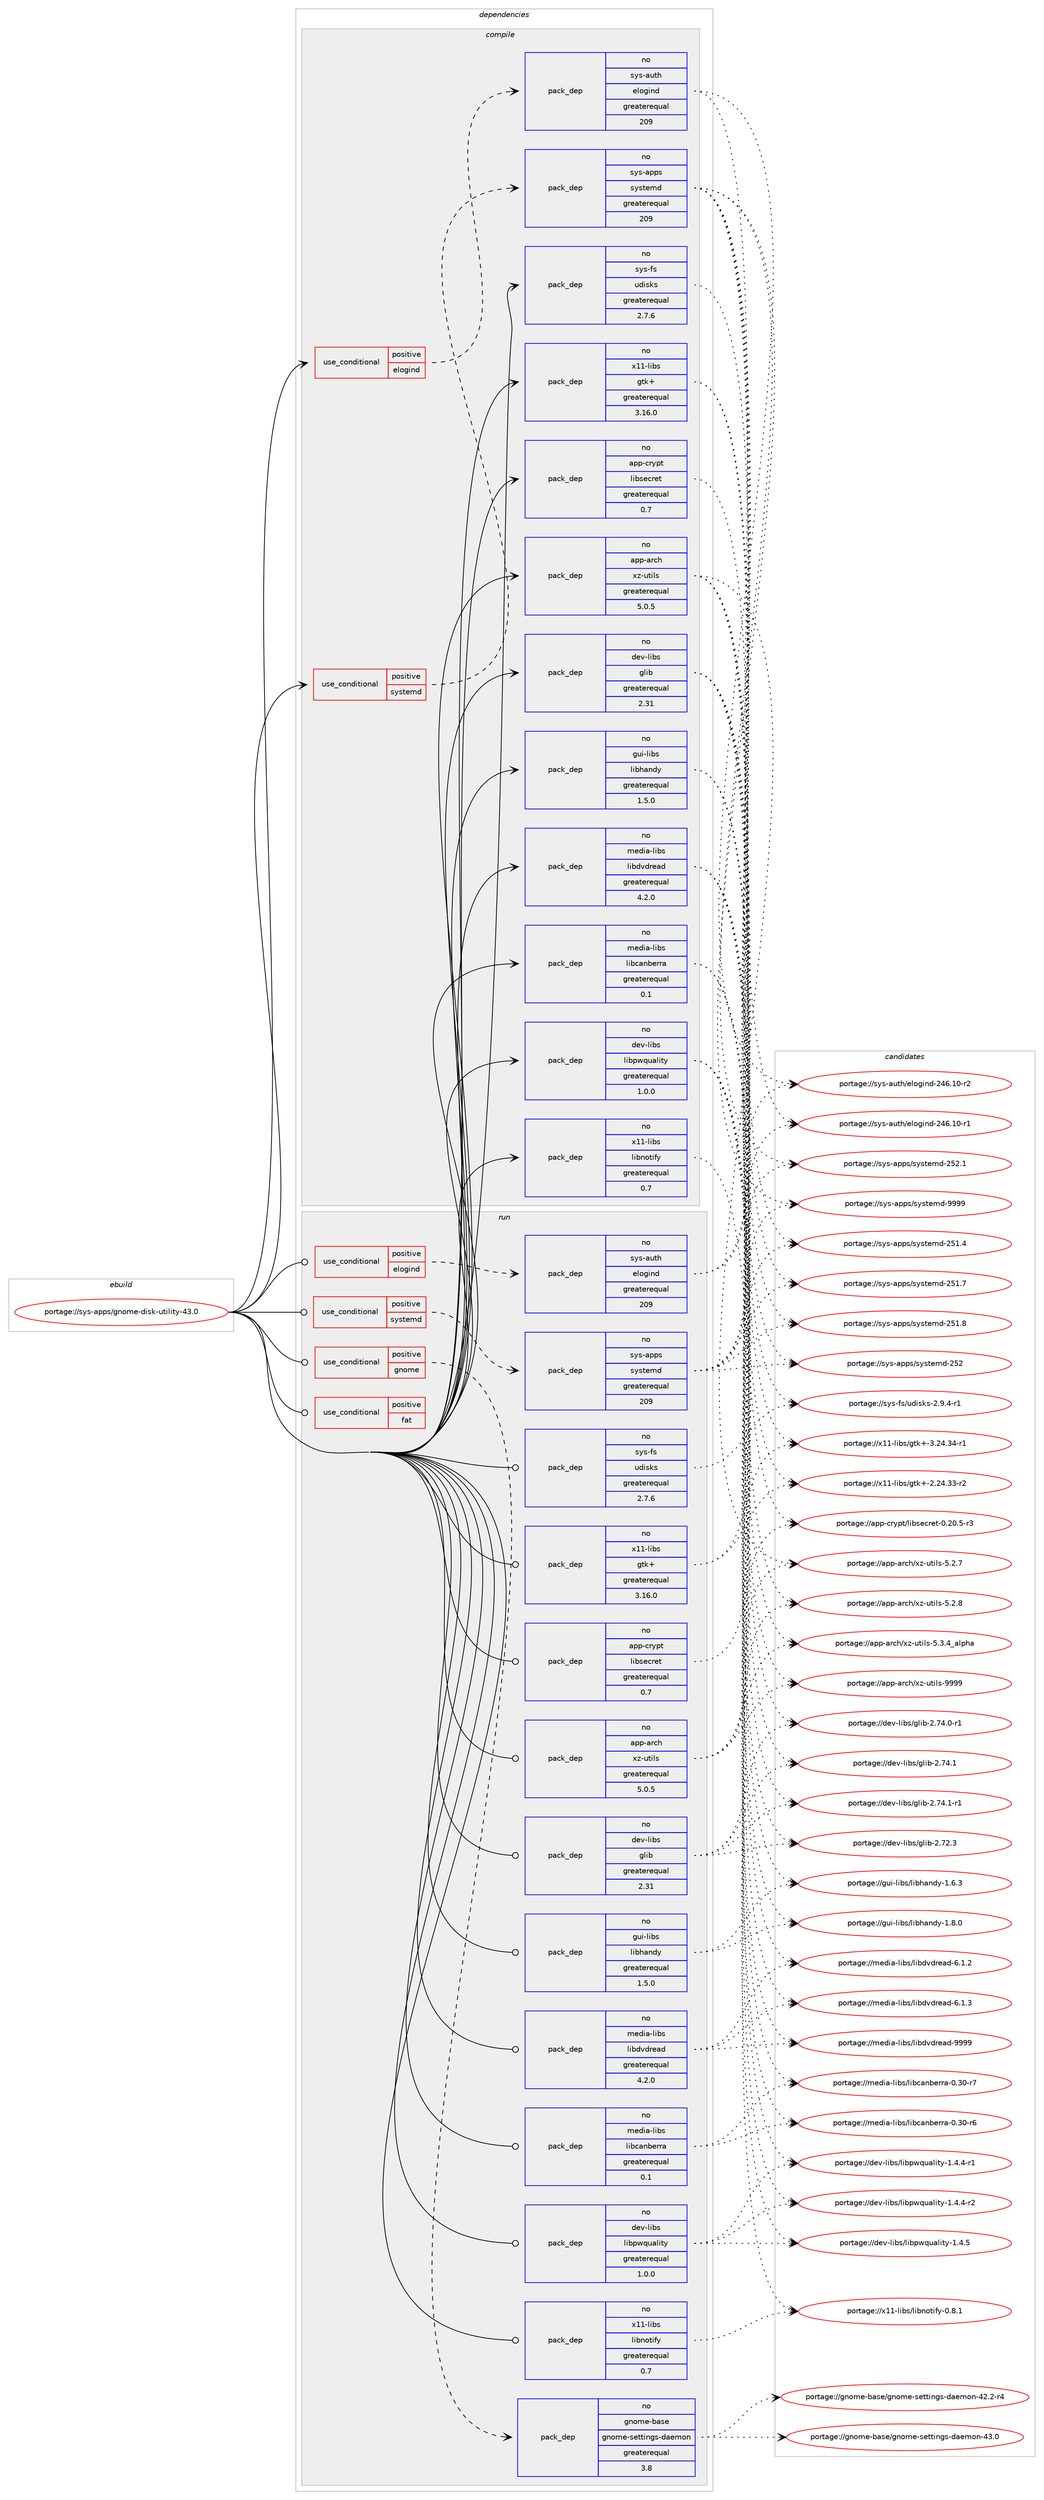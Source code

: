 digraph prolog {

# *************
# Graph options
# *************

newrank=true;
concentrate=true;
compound=true;
graph [rankdir=LR,fontname=Helvetica,fontsize=10,ranksep=1.5];#, ranksep=2.5, nodesep=0.2];
edge  [arrowhead=vee];
node  [fontname=Helvetica,fontsize=10];

# **********
# The ebuild
# **********

subgraph cluster_leftcol {
color=gray;
rank=same;
label=<<i>ebuild</i>>;
id [label="portage://sys-apps/gnome-disk-utility-43.0", color=red, width=4, href="../sys-apps/gnome-disk-utility-43.0.svg"];
}

# ****************
# The dependencies
# ****************

subgraph cluster_midcol {
color=gray;
label=<<i>dependencies</i>>;
subgraph cluster_compile {
fillcolor="#eeeeee";
style=filled;
label=<<i>compile</i>>;
subgraph cond94 {
dependency1185 [label=<<TABLE BORDER="0" CELLBORDER="1" CELLSPACING="0" CELLPADDING="4"><TR><TD ROWSPAN="3" CELLPADDING="10">use_conditional</TD></TR><TR><TD>positive</TD></TR><TR><TD>elogind</TD></TR></TABLE>>, shape=none, color=red];
subgraph pack1092 {
dependency1186 [label=<<TABLE BORDER="0" CELLBORDER="1" CELLSPACING="0" CELLPADDING="4" WIDTH="220"><TR><TD ROWSPAN="6" CELLPADDING="30">pack_dep</TD></TR><TR><TD WIDTH="110">no</TD></TR><TR><TD>sys-auth</TD></TR><TR><TD>elogind</TD></TR><TR><TD>greaterequal</TD></TR><TR><TD>209</TD></TR></TABLE>>, shape=none, color=blue];
}
dependency1185:e -> dependency1186:w [weight=20,style="dashed",arrowhead="vee"];
}
id:e -> dependency1185:w [weight=20,style="solid",arrowhead="vee"];
subgraph cond95 {
dependency1187 [label=<<TABLE BORDER="0" CELLBORDER="1" CELLSPACING="0" CELLPADDING="4"><TR><TD ROWSPAN="3" CELLPADDING="10">use_conditional</TD></TR><TR><TD>positive</TD></TR><TR><TD>systemd</TD></TR></TABLE>>, shape=none, color=red];
subgraph pack1093 {
dependency1188 [label=<<TABLE BORDER="0" CELLBORDER="1" CELLSPACING="0" CELLPADDING="4" WIDTH="220"><TR><TD ROWSPAN="6" CELLPADDING="30">pack_dep</TD></TR><TR><TD WIDTH="110">no</TD></TR><TR><TD>sys-apps</TD></TR><TR><TD>systemd</TD></TR><TR><TD>greaterequal</TD></TR><TR><TD>209</TD></TR></TABLE>>, shape=none, color=blue];
}
dependency1187:e -> dependency1188:w [weight=20,style="dashed",arrowhead="vee"];
}
id:e -> dependency1187:w [weight=20,style="solid",arrowhead="vee"];
subgraph pack1094 {
dependency1189 [label=<<TABLE BORDER="0" CELLBORDER="1" CELLSPACING="0" CELLPADDING="4" WIDTH="220"><TR><TD ROWSPAN="6" CELLPADDING="30">pack_dep</TD></TR><TR><TD WIDTH="110">no</TD></TR><TR><TD>app-arch</TD></TR><TR><TD>xz-utils</TD></TR><TR><TD>greaterequal</TD></TR><TR><TD>5.0.5</TD></TR></TABLE>>, shape=none, color=blue];
}
id:e -> dependency1189:w [weight=20,style="solid",arrowhead="vee"];
subgraph pack1095 {
dependency1190 [label=<<TABLE BORDER="0" CELLBORDER="1" CELLSPACING="0" CELLPADDING="4" WIDTH="220"><TR><TD ROWSPAN="6" CELLPADDING="30">pack_dep</TD></TR><TR><TD WIDTH="110">no</TD></TR><TR><TD>app-crypt</TD></TR><TR><TD>libsecret</TD></TR><TR><TD>greaterequal</TD></TR><TR><TD>0.7</TD></TR></TABLE>>, shape=none, color=blue];
}
id:e -> dependency1190:w [weight=20,style="solid",arrowhead="vee"];
subgraph pack1096 {
dependency1191 [label=<<TABLE BORDER="0" CELLBORDER="1" CELLSPACING="0" CELLPADDING="4" WIDTH="220"><TR><TD ROWSPAN="6" CELLPADDING="30">pack_dep</TD></TR><TR><TD WIDTH="110">no</TD></TR><TR><TD>dev-libs</TD></TR><TR><TD>glib</TD></TR><TR><TD>greaterequal</TD></TR><TR><TD>2.31</TD></TR></TABLE>>, shape=none, color=blue];
}
id:e -> dependency1191:w [weight=20,style="solid",arrowhead="vee"];
subgraph pack1097 {
dependency1192 [label=<<TABLE BORDER="0" CELLBORDER="1" CELLSPACING="0" CELLPADDING="4" WIDTH="220"><TR><TD ROWSPAN="6" CELLPADDING="30">pack_dep</TD></TR><TR><TD WIDTH="110">no</TD></TR><TR><TD>dev-libs</TD></TR><TR><TD>libpwquality</TD></TR><TR><TD>greaterequal</TD></TR><TR><TD>1.0.0</TD></TR></TABLE>>, shape=none, color=blue];
}
id:e -> dependency1192:w [weight=20,style="solid",arrowhead="vee"];
subgraph pack1098 {
dependency1193 [label=<<TABLE BORDER="0" CELLBORDER="1" CELLSPACING="0" CELLPADDING="4" WIDTH="220"><TR><TD ROWSPAN="6" CELLPADDING="30">pack_dep</TD></TR><TR><TD WIDTH="110">no</TD></TR><TR><TD>gui-libs</TD></TR><TR><TD>libhandy</TD></TR><TR><TD>greaterequal</TD></TR><TR><TD>1.5.0</TD></TR></TABLE>>, shape=none, color=blue];
}
id:e -> dependency1193:w [weight=20,style="solid",arrowhead="vee"];
subgraph pack1099 {
dependency1194 [label=<<TABLE BORDER="0" CELLBORDER="1" CELLSPACING="0" CELLPADDING="4" WIDTH="220"><TR><TD ROWSPAN="6" CELLPADDING="30">pack_dep</TD></TR><TR><TD WIDTH="110">no</TD></TR><TR><TD>media-libs</TD></TR><TR><TD>libcanberra</TD></TR><TR><TD>greaterequal</TD></TR><TR><TD>0.1</TD></TR></TABLE>>, shape=none, color=blue];
}
id:e -> dependency1194:w [weight=20,style="solid",arrowhead="vee"];
subgraph pack1100 {
dependency1195 [label=<<TABLE BORDER="0" CELLBORDER="1" CELLSPACING="0" CELLPADDING="4" WIDTH="220"><TR><TD ROWSPAN="6" CELLPADDING="30">pack_dep</TD></TR><TR><TD WIDTH="110">no</TD></TR><TR><TD>media-libs</TD></TR><TR><TD>libdvdread</TD></TR><TR><TD>greaterequal</TD></TR><TR><TD>4.2.0</TD></TR></TABLE>>, shape=none, color=blue];
}
id:e -> dependency1195:w [weight=20,style="solid",arrowhead="vee"];
subgraph pack1101 {
dependency1196 [label=<<TABLE BORDER="0" CELLBORDER="1" CELLSPACING="0" CELLPADDING="4" WIDTH="220"><TR><TD ROWSPAN="6" CELLPADDING="30">pack_dep</TD></TR><TR><TD WIDTH="110">no</TD></TR><TR><TD>sys-fs</TD></TR><TR><TD>udisks</TD></TR><TR><TD>greaterequal</TD></TR><TR><TD>2.7.6</TD></TR></TABLE>>, shape=none, color=blue];
}
id:e -> dependency1196:w [weight=20,style="solid",arrowhead="vee"];
subgraph pack1102 {
dependency1197 [label=<<TABLE BORDER="0" CELLBORDER="1" CELLSPACING="0" CELLPADDING="4" WIDTH="220"><TR><TD ROWSPAN="6" CELLPADDING="30">pack_dep</TD></TR><TR><TD WIDTH="110">no</TD></TR><TR><TD>x11-libs</TD></TR><TR><TD>gtk+</TD></TR><TR><TD>greaterequal</TD></TR><TR><TD>3.16.0</TD></TR></TABLE>>, shape=none, color=blue];
}
id:e -> dependency1197:w [weight=20,style="solid",arrowhead="vee"];
subgraph pack1103 {
dependency1198 [label=<<TABLE BORDER="0" CELLBORDER="1" CELLSPACING="0" CELLPADDING="4" WIDTH="220"><TR><TD ROWSPAN="6" CELLPADDING="30">pack_dep</TD></TR><TR><TD WIDTH="110">no</TD></TR><TR><TD>x11-libs</TD></TR><TR><TD>libnotify</TD></TR><TR><TD>greaterequal</TD></TR><TR><TD>0.7</TD></TR></TABLE>>, shape=none, color=blue];
}
id:e -> dependency1198:w [weight=20,style="solid",arrowhead="vee"];
}
subgraph cluster_compileandrun {
fillcolor="#eeeeee";
style=filled;
label=<<i>compile and run</i>>;
}
subgraph cluster_run {
fillcolor="#eeeeee";
style=filled;
label=<<i>run</i>>;
subgraph cond96 {
dependency1199 [label=<<TABLE BORDER="0" CELLBORDER="1" CELLSPACING="0" CELLPADDING="4"><TR><TD ROWSPAN="3" CELLPADDING="10">use_conditional</TD></TR><TR><TD>positive</TD></TR><TR><TD>elogind</TD></TR></TABLE>>, shape=none, color=red];
subgraph pack1104 {
dependency1200 [label=<<TABLE BORDER="0" CELLBORDER="1" CELLSPACING="0" CELLPADDING="4" WIDTH="220"><TR><TD ROWSPAN="6" CELLPADDING="30">pack_dep</TD></TR><TR><TD WIDTH="110">no</TD></TR><TR><TD>sys-auth</TD></TR><TR><TD>elogind</TD></TR><TR><TD>greaterequal</TD></TR><TR><TD>209</TD></TR></TABLE>>, shape=none, color=blue];
}
dependency1199:e -> dependency1200:w [weight=20,style="dashed",arrowhead="vee"];
}
id:e -> dependency1199:w [weight=20,style="solid",arrowhead="odot"];
subgraph cond97 {
dependency1201 [label=<<TABLE BORDER="0" CELLBORDER="1" CELLSPACING="0" CELLPADDING="4"><TR><TD ROWSPAN="3" CELLPADDING="10">use_conditional</TD></TR><TR><TD>positive</TD></TR><TR><TD>fat</TD></TR></TABLE>>, shape=none, color=red];
# *** BEGIN UNKNOWN DEPENDENCY TYPE (TODO) ***
# dependency1201 -> package_dependency(portage://sys-apps/gnome-disk-utility-43.0,run,no,sys-fs,dosfstools,none,[,,],[],[])
# *** END UNKNOWN DEPENDENCY TYPE (TODO) ***

}
id:e -> dependency1201:w [weight=20,style="solid",arrowhead="odot"];
subgraph cond98 {
dependency1202 [label=<<TABLE BORDER="0" CELLBORDER="1" CELLSPACING="0" CELLPADDING="4"><TR><TD ROWSPAN="3" CELLPADDING="10">use_conditional</TD></TR><TR><TD>positive</TD></TR><TR><TD>gnome</TD></TR></TABLE>>, shape=none, color=red];
subgraph pack1105 {
dependency1203 [label=<<TABLE BORDER="0" CELLBORDER="1" CELLSPACING="0" CELLPADDING="4" WIDTH="220"><TR><TD ROWSPAN="6" CELLPADDING="30">pack_dep</TD></TR><TR><TD WIDTH="110">no</TD></TR><TR><TD>gnome-base</TD></TR><TR><TD>gnome-settings-daemon</TD></TR><TR><TD>greaterequal</TD></TR><TR><TD>3.8</TD></TR></TABLE>>, shape=none, color=blue];
}
dependency1202:e -> dependency1203:w [weight=20,style="dashed",arrowhead="vee"];
}
id:e -> dependency1202:w [weight=20,style="solid",arrowhead="odot"];
subgraph cond99 {
dependency1204 [label=<<TABLE BORDER="0" CELLBORDER="1" CELLSPACING="0" CELLPADDING="4"><TR><TD ROWSPAN="3" CELLPADDING="10">use_conditional</TD></TR><TR><TD>positive</TD></TR><TR><TD>systemd</TD></TR></TABLE>>, shape=none, color=red];
subgraph pack1106 {
dependency1205 [label=<<TABLE BORDER="0" CELLBORDER="1" CELLSPACING="0" CELLPADDING="4" WIDTH="220"><TR><TD ROWSPAN="6" CELLPADDING="30">pack_dep</TD></TR><TR><TD WIDTH="110">no</TD></TR><TR><TD>sys-apps</TD></TR><TR><TD>systemd</TD></TR><TR><TD>greaterequal</TD></TR><TR><TD>209</TD></TR></TABLE>>, shape=none, color=blue];
}
dependency1204:e -> dependency1205:w [weight=20,style="dashed",arrowhead="vee"];
}
id:e -> dependency1204:w [weight=20,style="solid",arrowhead="odot"];
subgraph pack1107 {
dependency1206 [label=<<TABLE BORDER="0" CELLBORDER="1" CELLSPACING="0" CELLPADDING="4" WIDTH="220"><TR><TD ROWSPAN="6" CELLPADDING="30">pack_dep</TD></TR><TR><TD WIDTH="110">no</TD></TR><TR><TD>app-arch</TD></TR><TR><TD>xz-utils</TD></TR><TR><TD>greaterequal</TD></TR><TR><TD>5.0.5</TD></TR></TABLE>>, shape=none, color=blue];
}
id:e -> dependency1206:w [weight=20,style="solid",arrowhead="odot"];
subgraph pack1108 {
dependency1207 [label=<<TABLE BORDER="0" CELLBORDER="1" CELLSPACING="0" CELLPADDING="4" WIDTH="220"><TR><TD ROWSPAN="6" CELLPADDING="30">pack_dep</TD></TR><TR><TD WIDTH="110">no</TD></TR><TR><TD>app-crypt</TD></TR><TR><TD>libsecret</TD></TR><TR><TD>greaterequal</TD></TR><TR><TD>0.7</TD></TR></TABLE>>, shape=none, color=blue];
}
id:e -> dependency1207:w [weight=20,style="solid",arrowhead="odot"];
subgraph pack1109 {
dependency1208 [label=<<TABLE BORDER="0" CELLBORDER="1" CELLSPACING="0" CELLPADDING="4" WIDTH="220"><TR><TD ROWSPAN="6" CELLPADDING="30">pack_dep</TD></TR><TR><TD WIDTH="110">no</TD></TR><TR><TD>dev-libs</TD></TR><TR><TD>glib</TD></TR><TR><TD>greaterequal</TD></TR><TR><TD>2.31</TD></TR></TABLE>>, shape=none, color=blue];
}
id:e -> dependency1208:w [weight=20,style="solid",arrowhead="odot"];
subgraph pack1110 {
dependency1209 [label=<<TABLE BORDER="0" CELLBORDER="1" CELLSPACING="0" CELLPADDING="4" WIDTH="220"><TR><TD ROWSPAN="6" CELLPADDING="30">pack_dep</TD></TR><TR><TD WIDTH="110">no</TD></TR><TR><TD>dev-libs</TD></TR><TR><TD>libpwquality</TD></TR><TR><TD>greaterequal</TD></TR><TR><TD>1.0.0</TD></TR></TABLE>>, shape=none, color=blue];
}
id:e -> dependency1209:w [weight=20,style="solid",arrowhead="odot"];
subgraph pack1111 {
dependency1210 [label=<<TABLE BORDER="0" CELLBORDER="1" CELLSPACING="0" CELLPADDING="4" WIDTH="220"><TR><TD ROWSPAN="6" CELLPADDING="30">pack_dep</TD></TR><TR><TD WIDTH="110">no</TD></TR><TR><TD>gui-libs</TD></TR><TR><TD>libhandy</TD></TR><TR><TD>greaterequal</TD></TR><TR><TD>1.5.0</TD></TR></TABLE>>, shape=none, color=blue];
}
id:e -> dependency1210:w [weight=20,style="solid",arrowhead="odot"];
subgraph pack1112 {
dependency1211 [label=<<TABLE BORDER="0" CELLBORDER="1" CELLSPACING="0" CELLPADDING="4" WIDTH="220"><TR><TD ROWSPAN="6" CELLPADDING="30">pack_dep</TD></TR><TR><TD WIDTH="110">no</TD></TR><TR><TD>media-libs</TD></TR><TR><TD>libcanberra</TD></TR><TR><TD>greaterequal</TD></TR><TR><TD>0.1</TD></TR></TABLE>>, shape=none, color=blue];
}
id:e -> dependency1211:w [weight=20,style="solid",arrowhead="odot"];
subgraph pack1113 {
dependency1212 [label=<<TABLE BORDER="0" CELLBORDER="1" CELLSPACING="0" CELLPADDING="4" WIDTH="220"><TR><TD ROWSPAN="6" CELLPADDING="30">pack_dep</TD></TR><TR><TD WIDTH="110">no</TD></TR><TR><TD>media-libs</TD></TR><TR><TD>libdvdread</TD></TR><TR><TD>greaterequal</TD></TR><TR><TD>4.2.0</TD></TR></TABLE>>, shape=none, color=blue];
}
id:e -> dependency1212:w [weight=20,style="solid",arrowhead="odot"];
subgraph pack1114 {
dependency1213 [label=<<TABLE BORDER="0" CELLBORDER="1" CELLSPACING="0" CELLPADDING="4" WIDTH="220"><TR><TD ROWSPAN="6" CELLPADDING="30">pack_dep</TD></TR><TR><TD WIDTH="110">no</TD></TR><TR><TD>sys-fs</TD></TR><TR><TD>udisks</TD></TR><TR><TD>greaterequal</TD></TR><TR><TD>2.7.6</TD></TR></TABLE>>, shape=none, color=blue];
}
id:e -> dependency1213:w [weight=20,style="solid",arrowhead="odot"];
subgraph pack1115 {
dependency1214 [label=<<TABLE BORDER="0" CELLBORDER="1" CELLSPACING="0" CELLPADDING="4" WIDTH="220"><TR><TD ROWSPAN="6" CELLPADDING="30">pack_dep</TD></TR><TR><TD WIDTH="110">no</TD></TR><TR><TD>x11-libs</TD></TR><TR><TD>gtk+</TD></TR><TR><TD>greaterequal</TD></TR><TR><TD>3.16.0</TD></TR></TABLE>>, shape=none, color=blue];
}
id:e -> dependency1214:w [weight=20,style="solid",arrowhead="odot"];
subgraph pack1116 {
dependency1215 [label=<<TABLE BORDER="0" CELLBORDER="1" CELLSPACING="0" CELLPADDING="4" WIDTH="220"><TR><TD ROWSPAN="6" CELLPADDING="30">pack_dep</TD></TR><TR><TD WIDTH="110">no</TD></TR><TR><TD>x11-libs</TD></TR><TR><TD>libnotify</TD></TR><TR><TD>greaterequal</TD></TR><TR><TD>0.7</TD></TR></TABLE>>, shape=none, color=blue];
}
id:e -> dependency1215:w [weight=20,style="solid",arrowhead="odot"];
# *** BEGIN UNKNOWN DEPENDENCY TYPE (TODO) ***
# id -> package_dependency(portage://sys-apps/gnome-disk-utility-43.0,run,no,x11-themes,adwaita-icon-theme,none,[,,],[],[])
# *** END UNKNOWN DEPENDENCY TYPE (TODO) ***

}
}

# **************
# The candidates
# **************

subgraph cluster_choices {
rank=same;
color=gray;
label=<<i>candidates</i>>;

subgraph choice1092 {
color=black;
nodesep=1;
choice115121115459711711610447101108111103105110100455052544649484511449 [label="portage://sys-auth/elogind-246.10-r1", color=red, width=4,href="../sys-auth/elogind-246.10-r1.svg"];
choice115121115459711711610447101108111103105110100455052544649484511450 [label="portage://sys-auth/elogind-246.10-r2", color=red, width=4,href="../sys-auth/elogind-246.10-r2.svg"];
dependency1186:e -> choice115121115459711711610447101108111103105110100455052544649484511449:w [style=dotted,weight="100"];
dependency1186:e -> choice115121115459711711610447101108111103105110100455052544649484511450:w [style=dotted,weight="100"];
}
subgraph choice1093 {
color=black;
nodesep=1;
choice115121115459711211211547115121115116101109100455053494652 [label="portage://sys-apps/systemd-251.4", color=red, width=4,href="../sys-apps/systemd-251.4.svg"];
choice115121115459711211211547115121115116101109100455053494655 [label="portage://sys-apps/systemd-251.7", color=red, width=4,href="../sys-apps/systemd-251.7.svg"];
choice115121115459711211211547115121115116101109100455053494656 [label="portage://sys-apps/systemd-251.8", color=red, width=4,href="../sys-apps/systemd-251.8.svg"];
choice11512111545971121121154711512111511610110910045505350 [label="portage://sys-apps/systemd-252", color=red, width=4,href="../sys-apps/systemd-252.svg"];
choice115121115459711211211547115121115116101109100455053504649 [label="portage://sys-apps/systemd-252.1", color=red, width=4,href="../sys-apps/systemd-252.1.svg"];
choice1151211154597112112115471151211151161011091004557575757 [label="portage://sys-apps/systemd-9999", color=red, width=4,href="../sys-apps/systemd-9999.svg"];
dependency1188:e -> choice115121115459711211211547115121115116101109100455053494652:w [style=dotted,weight="100"];
dependency1188:e -> choice115121115459711211211547115121115116101109100455053494655:w [style=dotted,weight="100"];
dependency1188:e -> choice115121115459711211211547115121115116101109100455053494656:w [style=dotted,weight="100"];
dependency1188:e -> choice11512111545971121121154711512111511610110910045505350:w [style=dotted,weight="100"];
dependency1188:e -> choice115121115459711211211547115121115116101109100455053504649:w [style=dotted,weight="100"];
dependency1188:e -> choice1151211154597112112115471151211151161011091004557575757:w [style=dotted,weight="100"];
}
subgraph choice1094 {
color=black;
nodesep=1;
choice971121124597114991044712012245117116105108115455346504655 [label="portage://app-arch/xz-utils-5.2.7", color=red, width=4,href="../app-arch/xz-utils-5.2.7.svg"];
choice971121124597114991044712012245117116105108115455346504656 [label="portage://app-arch/xz-utils-5.2.8", color=red, width=4,href="../app-arch/xz-utils-5.2.8.svg"];
choice971121124597114991044712012245117116105108115455346514652959710811210497 [label="portage://app-arch/xz-utils-5.3.4_alpha", color=red, width=4,href="../app-arch/xz-utils-5.3.4_alpha.svg"];
choice9711211245971149910447120122451171161051081154557575757 [label="portage://app-arch/xz-utils-9999", color=red, width=4,href="../app-arch/xz-utils-9999.svg"];
dependency1189:e -> choice971121124597114991044712012245117116105108115455346504655:w [style=dotted,weight="100"];
dependency1189:e -> choice971121124597114991044712012245117116105108115455346504656:w [style=dotted,weight="100"];
dependency1189:e -> choice971121124597114991044712012245117116105108115455346514652959710811210497:w [style=dotted,weight="100"];
dependency1189:e -> choice9711211245971149910447120122451171161051081154557575757:w [style=dotted,weight="100"];
}
subgraph choice1095 {
color=black;
nodesep=1;
choice971121124599114121112116471081059811510199114101116454846504846534511451 [label="portage://app-crypt/libsecret-0.20.5-r3", color=red, width=4,href="../app-crypt/libsecret-0.20.5-r3.svg"];
dependency1190:e -> choice971121124599114121112116471081059811510199114101116454846504846534511451:w [style=dotted,weight="100"];
}
subgraph choice1096 {
color=black;
nodesep=1;
choice1001011184510810598115471031081059845504655504651 [label="portage://dev-libs/glib-2.72.3", color=red, width=4,href="../dev-libs/glib-2.72.3.svg"];
choice10010111845108105981154710310810598455046555246484511449 [label="portage://dev-libs/glib-2.74.0-r1", color=red, width=4,href="../dev-libs/glib-2.74.0-r1.svg"];
choice1001011184510810598115471031081059845504655524649 [label="portage://dev-libs/glib-2.74.1", color=red, width=4,href="../dev-libs/glib-2.74.1.svg"];
choice10010111845108105981154710310810598455046555246494511449 [label="portage://dev-libs/glib-2.74.1-r1", color=red, width=4,href="../dev-libs/glib-2.74.1-r1.svg"];
dependency1191:e -> choice1001011184510810598115471031081059845504655504651:w [style=dotted,weight="100"];
dependency1191:e -> choice10010111845108105981154710310810598455046555246484511449:w [style=dotted,weight="100"];
dependency1191:e -> choice1001011184510810598115471031081059845504655524649:w [style=dotted,weight="100"];
dependency1191:e -> choice10010111845108105981154710310810598455046555246494511449:w [style=dotted,weight="100"];
}
subgraph choice1097 {
color=black;
nodesep=1;
choice10010111845108105981154710810598112119113117971081051161214549465246524511449 [label="portage://dev-libs/libpwquality-1.4.4-r1", color=red, width=4,href="../dev-libs/libpwquality-1.4.4-r1.svg"];
choice10010111845108105981154710810598112119113117971081051161214549465246524511450 [label="portage://dev-libs/libpwquality-1.4.4-r2", color=red, width=4,href="../dev-libs/libpwquality-1.4.4-r2.svg"];
choice1001011184510810598115471081059811211911311797108105116121454946524653 [label="portage://dev-libs/libpwquality-1.4.5", color=red, width=4,href="../dev-libs/libpwquality-1.4.5.svg"];
dependency1192:e -> choice10010111845108105981154710810598112119113117971081051161214549465246524511449:w [style=dotted,weight="100"];
dependency1192:e -> choice10010111845108105981154710810598112119113117971081051161214549465246524511450:w [style=dotted,weight="100"];
dependency1192:e -> choice1001011184510810598115471081059811211911311797108105116121454946524653:w [style=dotted,weight="100"];
}
subgraph choice1098 {
color=black;
nodesep=1;
choice1031171054510810598115471081059810497110100121454946544651 [label="portage://gui-libs/libhandy-1.6.3", color=red, width=4,href="../gui-libs/libhandy-1.6.3.svg"];
choice1031171054510810598115471081059810497110100121454946564648 [label="portage://gui-libs/libhandy-1.8.0", color=red, width=4,href="../gui-libs/libhandy-1.8.0.svg"];
dependency1193:e -> choice1031171054510810598115471081059810497110100121454946544651:w [style=dotted,weight="100"];
dependency1193:e -> choice1031171054510810598115471081059810497110100121454946564648:w [style=dotted,weight="100"];
}
subgraph choice1099 {
color=black;
nodesep=1;
choice10910110010597451081059811547108105989997110981011141149745484651484511454 [label="portage://media-libs/libcanberra-0.30-r6", color=red, width=4,href="../media-libs/libcanberra-0.30-r6.svg"];
choice10910110010597451081059811547108105989997110981011141149745484651484511455 [label="portage://media-libs/libcanberra-0.30-r7", color=red, width=4,href="../media-libs/libcanberra-0.30-r7.svg"];
dependency1194:e -> choice10910110010597451081059811547108105989997110981011141149745484651484511454:w [style=dotted,weight="100"];
dependency1194:e -> choice10910110010597451081059811547108105989997110981011141149745484651484511455:w [style=dotted,weight="100"];
}
subgraph choice1100 {
color=black;
nodesep=1;
choice109101100105974510810598115471081059810011810011410197100455446494650 [label="portage://media-libs/libdvdread-6.1.2", color=red, width=4,href="../media-libs/libdvdread-6.1.2.svg"];
choice109101100105974510810598115471081059810011810011410197100455446494651 [label="portage://media-libs/libdvdread-6.1.3", color=red, width=4,href="../media-libs/libdvdread-6.1.3.svg"];
choice1091011001059745108105981154710810598100118100114101971004557575757 [label="portage://media-libs/libdvdread-9999", color=red, width=4,href="../media-libs/libdvdread-9999.svg"];
dependency1195:e -> choice109101100105974510810598115471081059810011810011410197100455446494650:w [style=dotted,weight="100"];
dependency1195:e -> choice109101100105974510810598115471081059810011810011410197100455446494651:w [style=dotted,weight="100"];
dependency1195:e -> choice1091011001059745108105981154710810598100118100114101971004557575757:w [style=dotted,weight="100"];
}
subgraph choice1101 {
color=black;
nodesep=1;
choice11512111545102115471171001051151071154550465746524511449 [label="portage://sys-fs/udisks-2.9.4-r1", color=red, width=4,href="../sys-fs/udisks-2.9.4-r1.svg"];
dependency1196:e -> choice11512111545102115471171001051151071154550465746524511449:w [style=dotted,weight="100"];
}
subgraph choice1102 {
color=black;
nodesep=1;
choice12049494510810598115471031161074345504650524651514511450 [label="portage://x11-libs/gtk+-2.24.33-r2", color=red, width=4,href="../x11-libs/gtk+-2.24.33-r2.svg"];
choice12049494510810598115471031161074345514650524651524511449 [label="portage://x11-libs/gtk+-3.24.34-r1", color=red, width=4,href="../x11-libs/gtk+-3.24.34-r1.svg"];
dependency1197:e -> choice12049494510810598115471031161074345504650524651514511450:w [style=dotted,weight="100"];
dependency1197:e -> choice12049494510810598115471031161074345514650524651524511449:w [style=dotted,weight="100"];
}
subgraph choice1103 {
color=black;
nodesep=1;
choice120494945108105981154710810598110111116105102121454846564649 [label="portage://x11-libs/libnotify-0.8.1", color=red, width=4,href="../x11-libs/libnotify-0.8.1.svg"];
dependency1198:e -> choice120494945108105981154710810598110111116105102121454846564649:w [style=dotted,weight="100"];
}
subgraph choice1104 {
color=black;
nodesep=1;
choice115121115459711711610447101108111103105110100455052544649484511449 [label="portage://sys-auth/elogind-246.10-r1", color=red, width=4,href="../sys-auth/elogind-246.10-r1.svg"];
choice115121115459711711610447101108111103105110100455052544649484511450 [label="portage://sys-auth/elogind-246.10-r2", color=red, width=4,href="../sys-auth/elogind-246.10-r2.svg"];
dependency1200:e -> choice115121115459711711610447101108111103105110100455052544649484511449:w [style=dotted,weight="100"];
dependency1200:e -> choice115121115459711711610447101108111103105110100455052544649484511450:w [style=dotted,weight="100"];
}
subgraph choice1105 {
color=black;
nodesep=1;
choice1031101111091014598971151014710311011110910145115101116116105110103115451009710110911111045525046504511452 [label="portage://gnome-base/gnome-settings-daemon-42.2-r4", color=red, width=4,href="../gnome-base/gnome-settings-daemon-42.2-r4.svg"];
choice103110111109101459897115101471031101111091014511510111611610511010311545100971011091111104552514648 [label="portage://gnome-base/gnome-settings-daemon-43.0", color=red, width=4,href="../gnome-base/gnome-settings-daemon-43.0.svg"];
dependency1203:e -> choice1031101111091014598971151014710311011110910145115101116116105110103115451009710110911111045525046504511452:w [style=dotted,weight="100"];
dependency1203:e -> choice103110111109101459897115101471031101111091014511510111611610511010311545100971011091111104552514648:w [style=dotted,weight="100"];
}
subgraph choice1106 {
color=black;
nodesep=1;
choice115121115459711211211547115121115116101109100455053494652 [label="portage://sys-apps/systemd-251.4", color=red, width=4,href="../sys-apps/systemd-251.4.svg"];
choice115121115459711211211547115121115116101109100455053494655 [label="portage://sys-apps/systemd-251.7", color=red, width=4,href="../sys-apps/systemd-251.7.svg"];
choice115121115459711211211547115121115116101109100455053494656 [label="portage://sys-apps/systemd-251.8", color=red, width=4,href="../sys-apps/systemd-251.8.svg"];
choice11512111545971121121154711512111511610110910045505350 [label="portage://sys-apps/systemd-252", color=red, width=4,href="../sys-apps/systemd-252.svg"];
choice115121115459711211211547115121115116101109100455053504649 [label="portage://sys-apps/systemd-252.1", color=red, width=4,href="../sys-apps/systemd-252.1.svg"];
choice1151211154597112112115471151211151161011091004557575757 [label="portage://sys-apps/systemd-9999", color=red, width=4,href="../sys-apps/systemd-9999.svg"];
dependency1205:e -> choice115121115459711211211547115121115116101109100455053494652:w [style=dotted,weight="100"];
dependency1205:e -> choice115121115459711211211547115121115116101109100455053494655:w [style=dotted,weight="100"];
dependency1205:e -> choice115121115459711211211547115121115116101109100455053494656:w [style=dotted,weight="100"];
dependency1205:e -> choice11512111545971121121154711512111511610110910045505350:w [style=dotted,weight="100"];
dependency1205:e -> choice115121115459711211211547115121115116101109100455053504649:w [style=dotted,weight="100"];
dependency1205:e -> choice1151211154597112112115471151211151161011091004557575757:w [style=dotted,weight="100"];
}
subgraph choice1107 {
color=black;
nodesep=1;
choice971121124597114991044712012245117116105108115455346504655 [label="portage://app-arch/xz-utils-5.2.7", color=red, width=4,href="../app-arch/xz-utils-5.2.7.svg"];
choice971121124597114991044712012245117116105108115455346504656 [label="portage://app-arch/xz-utils-5.2.8", color=red, width=4,href="../app-arch/xz-utils-5.2.8.svg"];
choice971121124597114991044712012245117116105108115455346514652959710811210497 [label="portage://app-arch/xz-utils-5.3.4_alpha", color=red, width=4,href="../app-arch/xz-utils-5.3.4_alpha.svg"];
choice9711211245971149910447120122451171161051081154557575757 [label="portage://app-arch/xz-utils-9999", color=red, width=4,href="../app-arch/xz-utils-9999.svg"];
dependency1206:e -> choice971121124597114991044712012245117116105108115455346504655:w [style=dotted,weight="100"];
dependency1206:e -> choice971121124597114991044712012245117116105108115455346504656:w [style=dotted,weight="100"];
dependency1206:e -> choice971121124597114991044712012245117116105108115455346514652959710811210497:w [style=dotted,weight="100"];
dependency1206:e -> choice9711211245971149910447120122451171161051081154557575757:w [style=dotted,weight="100"];
}
subgraph choice1108 {
color=black;
nodesep=1;
choice971121124599114121112116471081059811510199114101116454846504846534511451 [label="portage://app-crypt/libsecret-0.20.5-r3", color=red, width=4,href="../app-crypt/libsecret-0.20.5-r3.svg"];
dependency1207:e -> choice971121124599114121112116471081059811510199114101116454846504846534511451:w [style=dotted,weight="100"];
}
subgraph choice1109 {
color=black;
nodesep=1;
choice1001011184510810598115471031081059845504655504651 [label="portage://dev-libs/glib-2.72.3", color=red, width=4,href="../dev-libs/glib-2.72.3.svg"];
choice10010111845108105981154710310810598455046555246484511449 [label="portage://dev-libs/glib-2.74.0-r1", color=red, width=4,href="../dev-libs/glib-2.74.0-r1.svg"];
choice1001011184510810598115471031081059845504655524649 [label="portage://dev-libs/glib-2.74.1", color=red, width=4,href="../dev-libs/glib-2.74.1.svg"];
choice10010111845108105981154710310810598455046555246494511449 [label="portage://dev-libs/glib-2.74.1-r1", color=red, width=4,href="../dev-libs/glib-2.74.1-r1.svg"];
dependency1208:e -> choice1001011184510810598115471031081059845504655504651:w [style=dotted,weight="100"];
dependency1208:e -> choice10010111845108105981154710310810598455046555246484511449:w [style=dotted,weight="100"];
dependency1208:e -> choice1001011184510810598115471031081059845504655524649:w [style=dotted,weight="100"];
dependency1208:e -> choice10010111845108105981154710310810598455046555246494511449:w [style=dotted,weight="100"];
}
subgraph choice1110 {
color=black;
nodesep=1;
choice10010111845108105981154710810598112119113117971081051161214549465246524511449 [label="portage://dev-libs/libpwquality-1.4.4-r1", color=red, width=4,href="../dev-libs/libpwquality-1.4.4-r1.svg"];
choice10010111845108105981154710810598112119113117971081051161214549465246524511450 [label="portage://dev-libs/libpwquality-1.4.4-r2", color=red, width=4,href="../dev-libs/libpwquality-1.4.4-r2.svg"];
choice1001011184510810598115471081059811211911311797108105116121454946524653 [label="portage://dev-libs/libpwquality-1.4.5", color=red, width=4,href="../dev-libs/libpwquality-1.4.5.svg"];
dependency1209:e -> choice10010111845108105981154710810598112119113117971081051161214549465246524511449:w [style=dotted,weight="100"];
dependency1209:e -> choice10010111845108105981154710810598112119113117971081051161214549465246524511450:w [style=dotted,weight="100"];
dependency1209:e -> choice1001011184510810598115471081059811211911311797108105116121454946524653:w [style=dotted,weight="100"];
}
subgraph choice1111 {
color=black;
nodesep=1;
choice1031171054510810598115471081059810497110100121454946544651 [label="portage://gui-libs/libhandy-1.6.3", color=red, width=4,href="../gui-libs/libhandy-1.6.3.svg"];
choice1031171054510810598115471081059810497110100121454946564648 [label="portage://gui-libs/libhandy-1.8.0", color=red, width=4,href="../gui-libs/libhandy-1.8.0.svg"];
dependency1210:e -> choice1031171054510810598115471081059810497110100121454946544651:w [style=dotted,weight="100"];
dependency1210:e -> choice1031171054510810598115471081059810497110100121454946564648:w [style=dotted,weight="100"];
}
subgraph choice1112 {
color=black;
nodesep=1;
choice10910110010597451081059811547108105989997110981011141149745484651484511454 [label="portage://media-libs/libcanberra-0.30-r6", color=red, width=4,href="../media-libs/libcanberra-0.30-r6.svg"];
choice10910110010597451081059811547108105989997110981011141149745484651484511455 [label="portage://media-libs/libcanberra-0.30-r7", color=red, width=4,href="../media-libs/libcanberra-0.30-r7.svg"];
dependency1211:e -> choice10910110010597451081059811547108105989997110981011141149745484651484511454:w [style=dotted,weight="100"];
dependency1211:e -> choice10910110010597451081059811547108105989997110981011141149745484651484511455:w [style=dotted,weight="100"];
}
subgraph choice1113 {
color=black;
nodesep=1;
choice109101100105974510810598115471081059810011810011410197100455446494650 [label="portage://media-libs/libdvdread-6.1.2", color=red, width=4,href="../media-libs/libdvdread-6.1.2.svg"];
choice109101100105974510810598115471081059810011810011410197100455446494651 [label="portage://media-libs/libdvdread-6.1.3", color=red, width=4,href="../media-libs/libdvdread-6.1.3.svg"];
choice1091011001059745108105981154710810598100118100114101971004557575757 [label="portage://media-libs/libdvdread-9999", color=red, width=4,href="../media-libs/libdvdread-9999.svg"];
dependency1212:e -> choice109101100105974510810598115471081059810011810011410197100455446494650:w [style=dotted,weight="100"];
dependency1212:e -> choice109101100105974510810598115471081059810011810011410197100455446494651:w [style=dotted,weight="100"];
dependency1212:e -> choice1091011001059745108105981154710810598100118100114101971004557575757:w [style=dotted,weight="100"];
}
subgraph choice1114 {
color=black;
nodesep=1;
choice11512111545102115471171001051151071154550465746524511449 [label="portage://sys-fs/udisks-2.9.4-r1", color=red, width=4,href="../sys-fs/udisks-2.9.4-r1.svg"];
dependency1213:e -> choice11512111545102115471171001051151071154550465746524511449:w [style=dotted,weight="100"];
}
subgraph choice1115 {
color=black;
nodesep=1;
choice12049494510810598115471031161074345504650524651514511450 [label="portage://x11-libs/gtk+-2.24.33-r2", color=red, width=4,href="../x11-libs/gtk+-2.24.33-r2.svg"];
choice12049494510810598115471031161074345514650524651524511449 [label="portage://x11-libs/gtk+-3.24.34-r1", color=red, width=4,href="../x11-libs/gtk+-3.24.34-r1.svg"];
dependency1214:e -> choice12049494510810598115471031161074345504650524651514511450:w [style=dotted,weight="100"];
dependency1214:e -> choice12049494510810598115471031161074345514650524651524511449:w [style=dotted,weight="100"];
}
subgraph choice1116 {
color=black;
nodesep=1;
choice120494945108105981154710810598110111116105102121454846564649 [label="portage://x11-libs/libnotify-0.8.1", color=red, width=4,href="../x11-libs/libnotify-0.8.1.svg"];
dependency1215:e -> choice120494945108105981154710810598110111116105102121454846564649:w [style=dotted,weight="100"];
}
}

}
